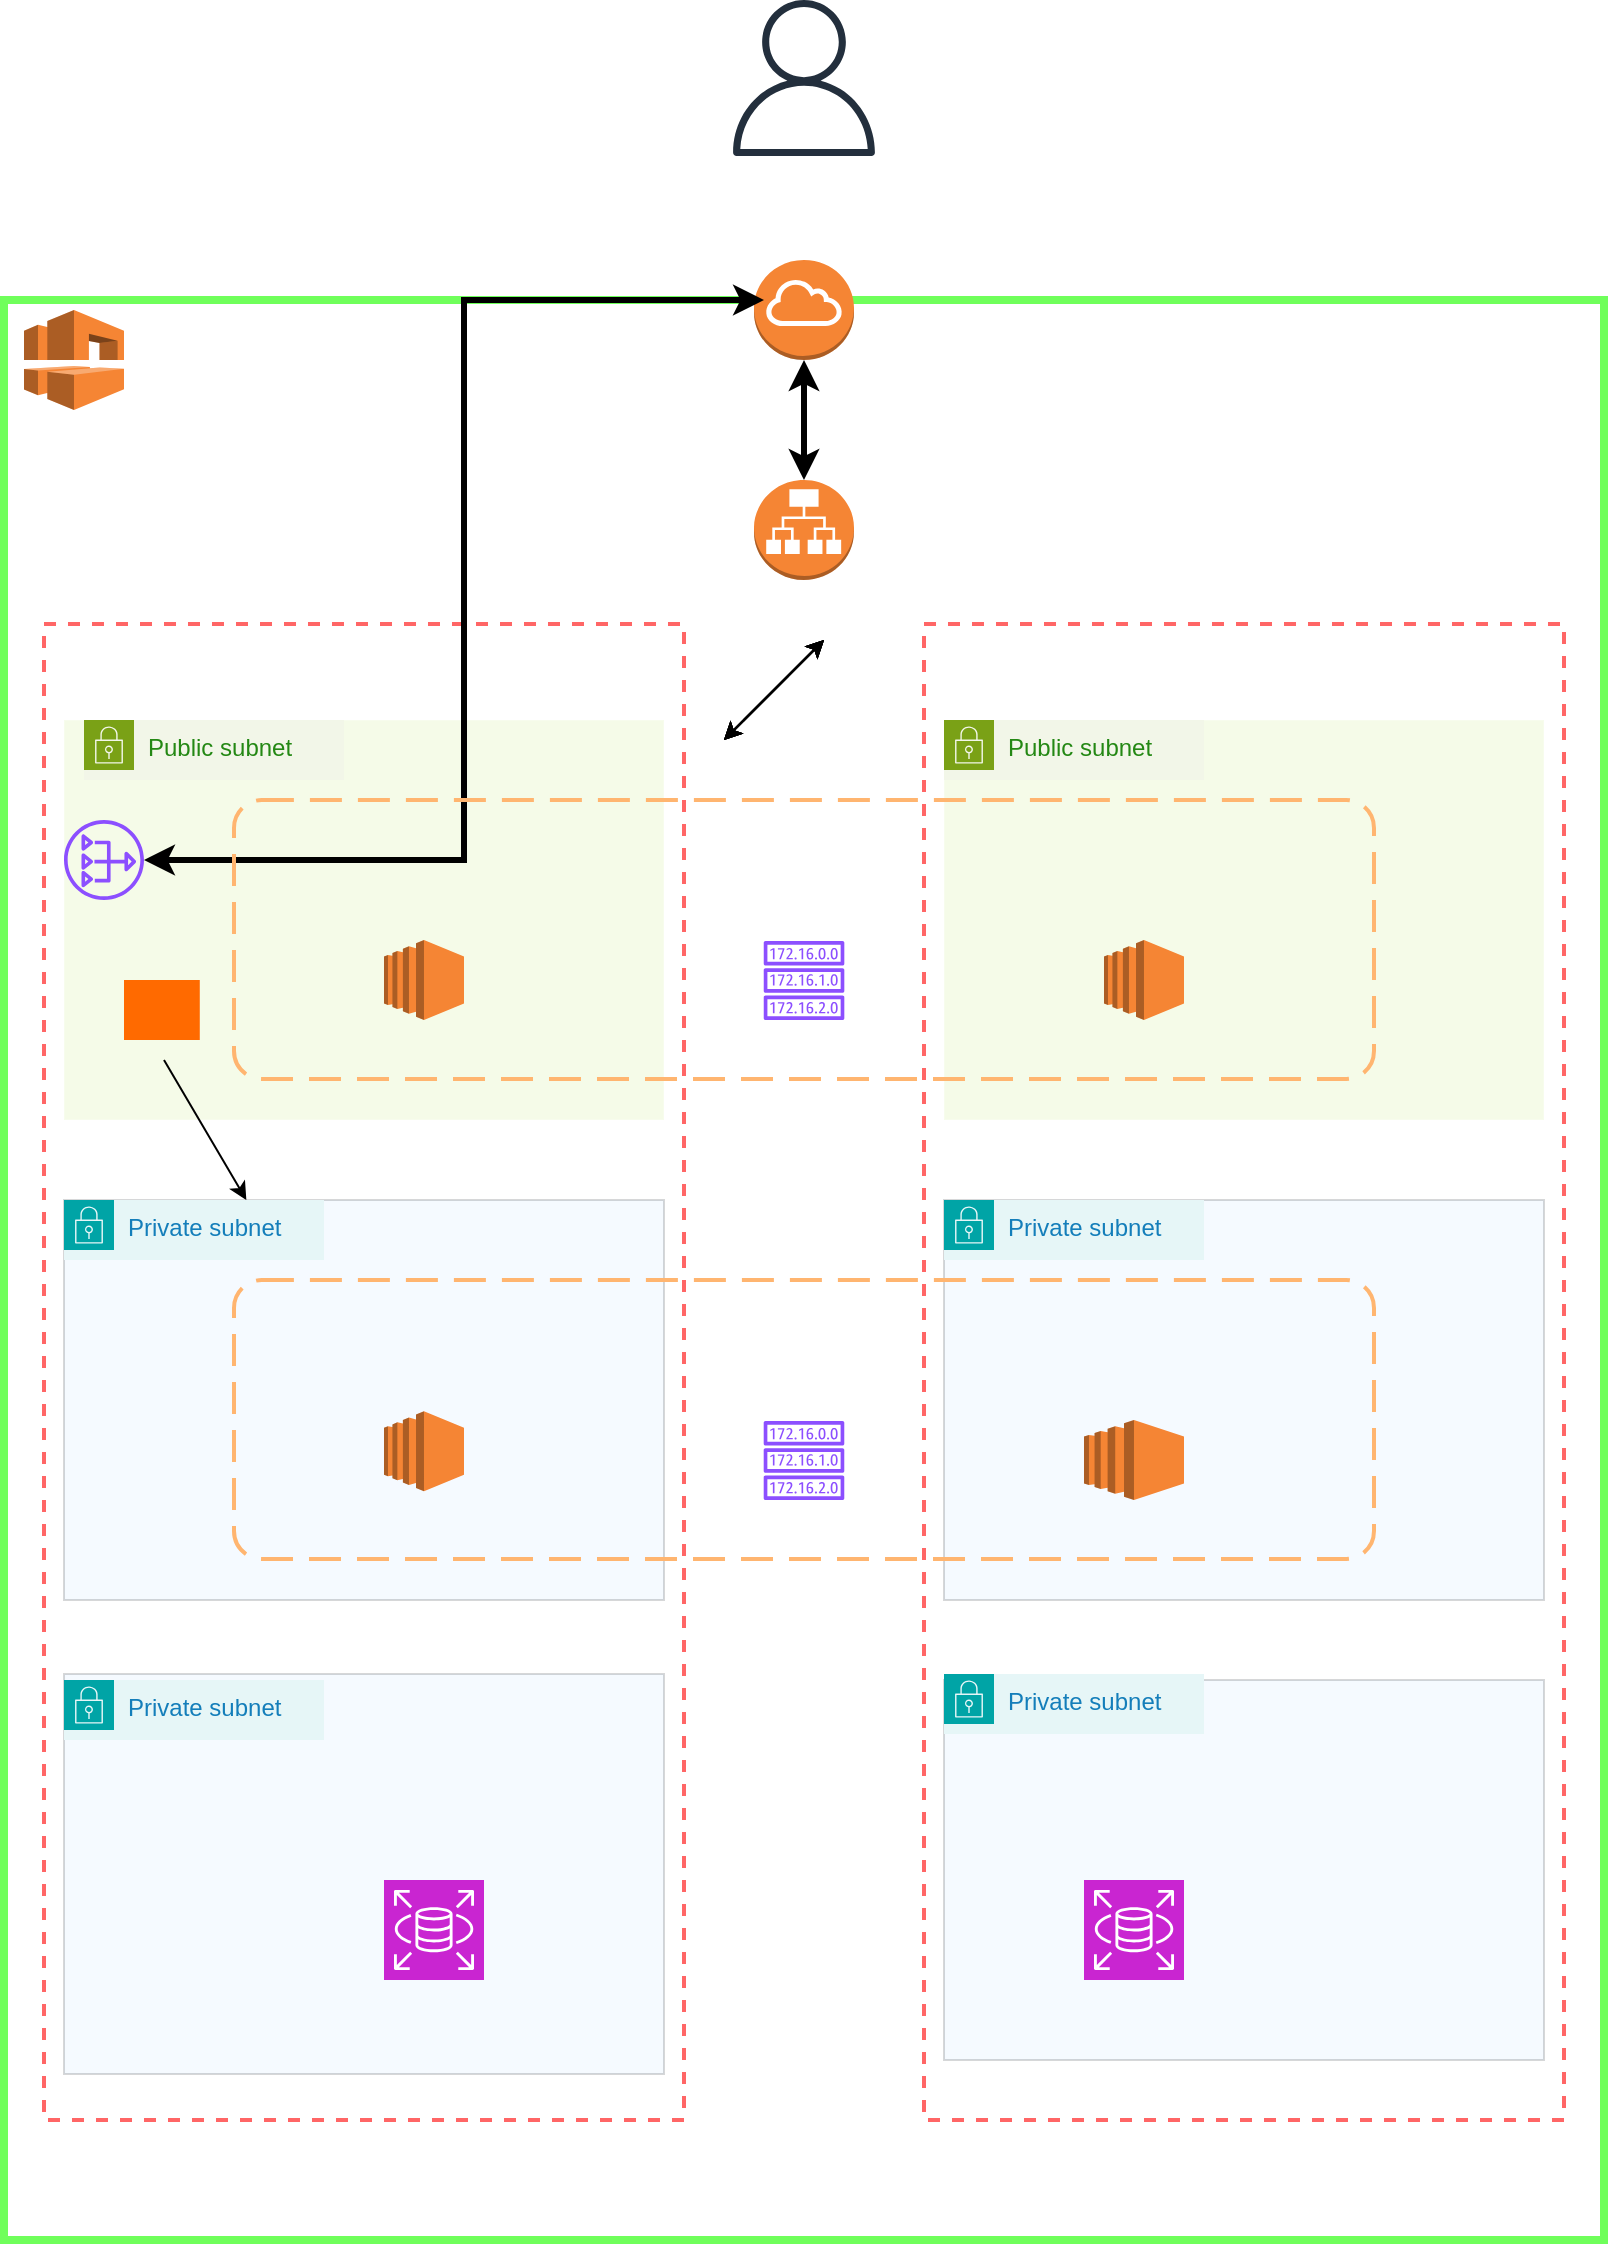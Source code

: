 <mxfile version="26.0.16">
  <diagram name="Page-1" id="8UziDNdSAQJ0iDzosmNS">
    <mxGraphModel dx="1395" dy="1750" grid="1" gridSize="10" guides="1" tooltips="1" connect="1" arrows="1" fold="1" page="1" pageScale="1" pageWidth="850" pageHeight="1100" math="0" shadow="0">
      <root>
        <mxCell id="0" />
        <mxCell id="1" parent="0" />
        <mxCell id="yXBtAPpHWSnMEOyGfv3l-1" value="" style="rounded=0;whiteSpace=wrap;html=1;strokeWidth=4;opacity=80;labelBackgroundColor=none;strokeColor=light-dark(#4bff33, #a8a8ff);movable=1;resizable=1;rotatable=1;deletable=1;editable=1;locked=0;connectable=1;" parent="1" vertex="1">
          <mxGeometry x="40" y="-930" width="800" height="970" as="geometry" />
        </mxCell>
        <mxCell id="yXBtAPpHWSnMEOyGfv3l-4" value="" style="outlineConnect=0;dashed=0;verticalLabelPosition=bottom;verticalAlign=top;align=center;html=1;shape=mxgraph.aws3.vpc;fillColor=#F58534;gradientColor=none;movable=0;resizable=0;rotatable=0;deletable=0;editable=0;locked=1;connectable=0;" parent="1" vertex="1">
          <mxGeometry x="50" y="-925" width="50" height="50" as="geometry" />
        </mxCell>
        <mxCell id="b4bsQwXQGEgThEbb4vEH-2" value="" style="outlineConnect=0;dashed=0;verticalLabelPosition=bottom;verticalAlign=top;align=center;html=1;shape=mxgraph.aws3.internet_gateway;fillColor=#F58534;gradientColor=none;movable=0;resizable=0;rotatable=0;deletable=0;editable=0;locked=1;connectable=0;" vertex="1" parent="1">
          <mxGeometry x="415" y="-950" width="50" height="50" as="geometry" />
        </mxCell>
        <mxCell id="b4bsQwXQGEgThEbb4vEH-3" value="" style="outlineConnect=0;dashed=0;verticalLabelPosition=bottom;verticalAlign=top;align=center;html=1;shape=mxgraph.aws3.application_load_balancer;fillColor=#F58534;gradientColor=none;movable=0;resizable=0;rotatable=0;deletable=0;editable=0;locked=1;connectable=0;" vertex="1" parent="1">
          <mxGeometry x="415" y="-840" width="50" height="50" as="geometry" />
        </mxCell>
        <mxCell id="b4bsQwXQGEgThEbb4vEH-4" value="" style="sketch=0;outlineConnect=0;fontColor=#232F3E;gradientColor=none;fillColor=#232F3D;strokeColor=none;dashed=0;verticalLabelPosition=bottom;verticalAlign=top;align=center;html=1;fontSize=12;fontStyle=0;aspect=fixed;pointerEvents=1;shape=mxgraph.aws4.user;" vertex="1" parent="1">
          <mxGeometry x="401" y="-1080" width="78" height="78" as="geometry" />
        </mxCell>
        <mxCell id="b4bsQwXQGEgThEbb4vEH-6" value="" style="rounded=0;whiteSpace=wrap;html=1;dashed=1;strokeColor=#FF6666;strokeWidth=2;" vertex="1" parent="1">
          <mxGeometry x="60" y="-768" width="320" height="748" as="geometry" />
        </mxCell>
        <mxCell id="b4bsQwXQGEgThEbb4vEH-12" value="" style="rounded=0;whiteSpace=wrap;html=1;dashed=1;strokeColor=#FF6666;strokeWidth=2;" vertex="1" parent="1">
          <mxGeometry x="500" y="-768" width="320" height="748" as="geometry" />
        </mxCell>
        <mxCell id="b4bsQwXQGEgThEbb4vEH-14" value="" style="rounded=0;whiteSpace=wrap;html=1;fillColor=#cdeb8b;strokeColor=#FFFFFF;opacity=20;movable=0;resizable=0;rotatable=0;deletable=0;editable=0;locked=1;connectable=0;" vertex="1" parent="1">
          <mxGeometry x="70" y="-720" width="300" height="200" as="geometry" />
        </mxCell>
        <mxCell id="b4bsQwXQGEgThEbb4vEH-16" value="" style="rounded=0;whiteSpace=wrap;html=1;fillColor=#cdeb8b;strokeColor=#FFFFFF;opacity=20;" vertex="1" parent="1">
          <mxGeometry x="510" y="-720" width="300" height="200" as="geometry" />
        </mxCell>
        <mxCell id="b4bsQwXQGEgThEbb4vEH-17" value="" style="rounded=0;whiteSpace=wrap;html=1;fillColor=#cce5ff;strokeColor=#36393d;opacity=20;" vertex="1" parent="1">
          <mxGeometry x="70" y="-480" width="300" height="200" as="geometry" />
        </mxCell>
        <mxCell id="b4bsQwXQGEgThEbb4vEH-18" value="" style="rounded=0;whiteSpace=wrap;html=1;fillColor=#cce5ff;strokeColor=#36393d;opacity=20;" vertex="1" parent="1">
          <mxGeometry x="70" y="-243" width="300" height="200" as="geometry" />
        </mxCell>
        <mxCell id="b4bsQwXQGEgThEbb4vEH-19" value="" style="rounded=0;whiteSpace=wrap;html=1;fillColor=#cce5ff;strokeColor=#36393d;opacity=20;" vertex="1" parent="1">
          <mxGeometry x="510" y="-480" width="300" height="200" as="geometry" />
        </mxCell>
        <mxCell id="b4bsQwXQGEgThEbb4vEH-20" value="" style="rounded=0;whiteSpace=wrap;html=1;fillColor=#cce5ff;strokeColor=#36393d;opacity=20;" vertex="1" parent="1">
          <mxGeometry x="510" y="-240" width="300" height="190" as="geometry" />
        </mxCell>
        <mxCell id="b4bsQwXQGEgThEbb4vEH-21" value="" style="sketch=0;outlineConnect=0;fontColor=#232F3E;gradientColor=none;fillColor=#8C4FFF;strokeColor=none;dashed=0;verticalLabelPosition=bottom;verticalAlign=top;align=center;html=1;fontSize=12;fontStyle=0;aspect=fixed;pointerEvents=1;shape=mxgraph.aws4.nat_gateway;movable=0;resizable=0;rotatable=0;deletable=0;editable=0;locked=1;connectable=0;" vertex="1" parent="1">
          <mxGeometry x="70" y="-670" width="40" height="40" as="geometry" />
        </mxCell>
        <mxCell id="b4bsQwXQGEgThEbb4vEH-22" value="" style="points=[];aspect=fixed;html=1;align=center;shadow=0;dashed=0;fillColor=#FF6A00;strokeColor=none;shape=mxgraph.alibaba_cloud.bastionhost;" vertex="1" parent="1">
          <mxGeometry x="100" y="-590" width="37.89" height="30" as="geometry" />
        </mxCell>
        <mxCell id="b4bsQwXQGEgThEbb4vEH-23" value="Public subnet" style="points=[[0,0],[0.25,0],[0.5,0],[0.75,0],[1,0],[1,0.25],[1,0.5],[1,0.75],[1,1],[0.75,1],[0.5,1],[0.25,1],[0,1],[0,0.75],[0,0.5],[0,0.25]];outlineConnect=0;gradientColor=none;html=1;whiteSpace=wrap;fontSize=12;fontStyle=0;container=1;pointerEvents=0;collapsible=0;recursiveResize=0;shape=mxgraph.aws4.group;grIcon=mxgraph.aws4.group_security_group;grStroke=0;strokeColor=#7AA116;fillColor=#F2F6E8;verticalAlign=top;align=left;spacingLeft=30;fontColor=#248814;dashed=0;" vertex="1" parent="1">
          <mxGeometry x="80" y="-720" width="130" height="30" as="geometry" />
        </mxCell>
        <mxCell id="b4bsQwXQGEgThEbb4vEH-52" value="" style="endArrow=classic;startArrow=classic;html=1;rounded=0;strokeWidth=3;" edge="1" parent="b4bsQwXQGEgThEbb4vEH-23">
          <mxGeometry width="50" height="50" relative="1" as="geometry">
            <mxPoint x="30" y="70" as="sourcePoint" />
            <mxPoint x="340" y="-210" as="targetPoint" />
            <Array as="points">
              <mxPoint x="190" y="70" />
              <mxPoint x="190" y="-210" />
              <mxPoint x="270" y="-210" />
            </Array>
          </mxGeometry>
        </mxCell>
        <mxCell id="b4bsQwXQGEgThEbb4vEH-24" value="Public subnet" style="points=[[0,0],[0.25,0],[0.5,0],[0.75,0],[1,0],[1,0.25],[1,0.5],[1,0.75],[1,1],[0.75,1],[0.5,1],[0.25,1],[0,1],[0,0.75],[0,0.5],[0,0.25]];outlineConnect=0;gradientColor=none;html=1;whiteSpace=wrap;fontSize=12;fontStyle=0;container=1;pointerEvents=0;collapsible=0;recursiveResize=0;shape=mxgraph.aws4.group;grIcon=mxgraph.aws4.group_security_group;grStroke=0;strokeColor=#7AA116;fillColor=#F2F6E8;verticalAlign=top;align=left;spacingLeft=30;fontColor=#248814;dashed=0;" vertex="1" parent="1">
          <mxGeometry x="510" y="-720" width="130" height="30" as="geometry" />
        </mxCell>
        <mxCell id="b4bsQwXQGEgThEbb4vEH-25" value="Private subnet" style="points=[[0,0],[0.25,0],[0.5,0],[0.75,0],[1,0],[1,0.25],[1,0.5],[1,0.75],[1,1],[0.75,1],[0.5,1],[0.25,1],[0,1],[0,0.75],[0,0.5],[0,0.25]];outlineConnect=0;gradientColor=none;html=1;whiteSpace=wrap;fontSize=12;fontStyle=0;container=1;pointerEvents=0;collapsible=0;recursiveResize=0;shape=mxgraph.aws4.group;grIcon=mxgraph.aws4.group_security_group;grStroke=0;strokeColor=#00A4A6;fillColor=#E6F6F7;verticalAlign=top;align=left;spacingLeft=30;fontColor=#147EBA;dashed=0;" vertex="1" parent="1">
          <mxGeometry x="70" y="-480" width="130" height="30" as="geometry" />
        </mxCell>
        <mxCell id="b4bsQwXQGEgThEbb4vEH-26" value="Private subnet" style="points=[[0,0],[0.25,0],[0.5,0],[0.75,0],[1,0],[1,0.25],[1,0.5],[1,0.75],[1,1],[0.75,1],[0.5,1],[0.25,1],[0,1],[0,0.75],[0,0.5],[0,0.25]];outlineConnect=0;gradientColor=none;html=1;whiteSpace=wrap;fontSize=12;fontStyle=0;container=1;pointerEvents=0;collapsible=0;recursiveResize=0;shape=mxgraph.aws4.group;grIcon=mxgraph.aws4.group_security_group;grStroke=0;strokeColor=#00A4A6;fillColor=#E6F6F7;verticalAlign=top;align=left;spacingLeft=30;fontColor=#147EBA;dashed=0;" vertex="1" parent="1">
          <mxGeometry x="510" y="-243" width="130" height="30" as="geometry" />
        </mxCell>
        <mxCell id="b4bsQwXQGEgThEbb4vEH-27" value="Private subnet" style="points=[[0,0],[0.25,0],[0.5,0],[0.75,0],[1,0],[1,0.25],[1,0.5],[1,0.75],[1,1],[0.75,1],[0.5,1],[0.25,1],[0,1],[0,0.75],[0,0.5],[0,0.25]];outlineConnect=0;gradientColor=none;html=1;whiteSpace=wrap;fontSize=12;fontStyle=0;container=1;pointerEvents=0;collapsible=0;recursiveResize=0;shape=mxgraph.aws4.group;grIcon=mxgraph.aws4.group_security_group;grStroke=0;strokeColor=#00A4A6;fillColor=#E6F6F7;verticalAlign=top;align=left;spacingLeft=30;fontColor=#147EBA;dashed=0;" vertex="1" parent="1">
          <mxGeometry x="510" y="-480" width="130" height="30" as="geometry" />
        </mxCell>
        <mxCell id="b4bsQwXQGEgThEbb4vEH-28" value="Private subnet" style="points=[[0,0],[0.25,0],[0.5,0],[0.75,0],[1,0],[1,0.25],[1,0.5],[1,0.75],[1,1],[0.75,1],[0.5,1],[0.25,1],[0,1],[0,0.75],[0,0.5],[0,0.25]];outlineConnect=0;gradientColor=none;html=1;whiteSpace=wrap;fontSize=12;fontStyle=0;container=1;pointerEvents=0;collapsible=0;recursiveResize=0;shape=mxgraph.aws4.group;grIcon=mxgraph.aws4.group_security_group;grStroke=0;strokeColor=#00A4A6;fillColor=#E6F6F7;verticalAlign=top;align=left;spacingLeft=30;fontColor=#147EBA;dashed=0;" vertex="1" parent="1">
          <mxGeometry x="70" y="-240" width="130" height="30" as="geometry" />
        </mxCell>
        <mxCell id="b4bsQwXQGEgThEbb4vEH-29" value="" style="outlineConnect=0;dashed=0;verticalLabelPosition=bottom;verticalAlign=top;align=center;html=1;shape=mxgraph.aws3.ec2;fillColor=#F58534;gradientColor=none;" vertex="1" parent="1">
          <mxGeometry x="230" y="-610" width="40" height="40" as="geometry" />
        </mxCell>
        <mxCell id="b4bsQwXQGEgThEbb4vEH-31" value="" style="outlineConnect=0;dashed=0;verticalLabelPosition=bottom;verticalAlign=top;align=center;html=1;shape=mxgraph.aws3.ec2;fillColor=#F58534;gradientColor=none;" vertex="1" parent="1">
          <mxGeometry x="580" y="-370" width="50" height="40" as="geometry" />
        </mxCell>
        <mxCell id="b4bsQwXQGEgThEbb4vEH-32" value="" style="outlineConnect=0;dashed=0;verticalLabelPosition=bottom;verticalAlign=top;align=center;html=1;shape=mxgraph.aws3.ec2;fillColor=#F58534;gradientColor=none;" vertex="1" parent="1">
          <mxGeometry x="230" y="-374.37" width="40" height="40" as="geometry" />
        </mxCell>
        <mxCell id="b4bsQwXQGEgThEbb4vEH-33" value="" style="outlineConnect=0;dashed=0;verticalLabelPosition=bottom;verticalAlign=top;align=center;html=1;shape=mxgraph.aws3.ec2;fillColor=#F58534;gradientColor=none;" vertex="1" parent="1">
          <mxGeometry x="590" y="-610" width="40" height="40" as="geometry" />
        </mxCell>
        <mxCell id="b4bsQwXQGEgThEbb4vEH-34" value="" style="sketch=0;points=[[0,0,0],[0.25,0,0],[0.5,0,0],[0.75,0,0],[1,0,0],[0,1,0],[0.25,1,0],[0.5,1,0],[0.75,1,0],[1,1,0],[0,0.25,0],[0,0.5,0],[0,0.75,0],[1,0.25,0],[1,0.5,0],[1,0.75,0]];outlineConnect=0;fontColor=#232F3E;fillColor=#C925D1;strokeColor=#ffffff;dashed=0;verticalLabelPosition=bottom;verticalAlign=top;align=center;html=1;fontSize=12;fontStyle=0;aspect=fixed;shape=mxgraph.aws4.resourceIcon;resIcon=mxgraph.aws4.rds;" vertex="1" parent="1">
          <mxGeometry x="230" y="-140" width="50" height="50" as="geometry" />
        </mxCell>
        <mxCell id="b4bsQwXQGEgThEbb4vEH-35" value="" style="sketch=0;points=[[0,0,0],[0.25,0,0],[0.5,0,0],[0.75,0,0],[1,0,0],[0,1,0],[0.25,1,0],[0.5,1,0],[0.75,1,0],[1,1,0],[0,0.25,0],[0,0.5,0],[0,0.75,0],[1,0.25,0],[1,0.5,0],[1,0.75,0]];outlineConnect=0;fontColor=#232F3E;fillColor=#C925D1;strokeColor=#ffffff;dashed=0;verticalLabelPosition=bottom;verticalAlign=top;align=center;html=1;fontSize=12;fontStyle=0;aspect=fixed;shape=mxgraph.aws4.resourceIcon;resIcon=mxgraph.aws4.rds;" vertex="1" parent="1">
          <mxGeometry x="580" y="-140" width="50" height="50" as="geometry" />
        </mxCell>
        <mxCell id="b4bsQwXQGEgThEbb4vEH-39" value="" style="sketch=0;outlineConnect=0;fontColor=#232F3E;gradientColor=none;fillColor=#8C4FFF;strokeColor=none;dashed=0;verticalLabelPosition=bottom;verticalAlign=top;align=center;html=1;fontSize=12;fontStyle=0;aspect=fixed;pointerEvents=1;shape=mxgraph.aws4.route_table;" vertex="1" parent="1">
          <mxGeometry x="419.75" y="-609.49" width="40.53" height="39.49" as="geometry" />
        </mxCell>
        <mxCell id="b4bsQwXQGEgThEbb4vEH-37" value="" style="rounded=1;arcSize=10;dashed=1;strokeColor=#FFB570;fillColor=none;gradientColor=none;dashPattern=8 4;strokeWidth=2;movable=0;resizable=0;rotatable=0;deletable=0;editable=0;locked=1;connectable=0;" vertex="1" parent="1">
          <mxGeometry x="155" y="-440" width="570" height="139.5" as="geometry" />
        </mxCell>
        <mxCell id="b4bsQwXQGEgThEbb4vEH-43" value="" style="sketch=0;outlineConnect=0;fontColor=#232F3E;gradientColor=none;fillColor=#8C4FFF;strokeColor=none;dashed=0;verticalLabelPosition=bottom;verticalAlign=top;align=center;html=1;fontSize=12;fontStyle=0;aspect=fixed;pointerEvents=1;shape=mxgraph.aws4.route_table;" vertex="1" parent="1">
          <mxGeometry x="419.73" y="-369.49" width="40.53" height="39.49" as="geometry" />
        </mxCell>
        <mxCell id="b4bsQwXQGEgThEbb4vEH-36" value="" style="rounded=1;arcSize=10;dashed=1;strokeColor=#FFB570;fillColor=none;gradientColor=none;dashPattern=8 4;strokeWidth=2;movable=0;resizable=0;rotatable=0;deletable=0;editable=0;locked=1;connectable=0;" vertex="1" parent="1">
          <mxGeometry x="155" y="-680" width="570" height="139.5" as="geometry" />
        </mxCell>
        <mxCell id="b4bsQwXQGEgThEbb4vEH-44" value="" style="endArrow=classic;startArrow=classic;html=1;rounded=0;" edge="1" parent="1">
          <mxGeometry width="50" height="50" relative="1" as="geometry">
            <mxPoint x="400" y="-710" as="sourcePoint" />
            <mxPoint x="450" y="-760" as="targetPoint" />
          </mxGeometry>
        </mxCell>
        <mxCell id="b4bsQwXQGEgThEbb4vEH-48" value="" style="endArrow=classic;startArrow=classic;html=1;rounded=0;" edge="1" parent="1">
          <mxGeometry width="50" height="50" relative="1" as="geometry">
            <mxPoint x="400" y="-710" as="sourcePoint" />
            <mxPoint x="450" y="-760" as="targetPoint" />
          </mxGeometry>
        </mxCell>
        <mxCell id="b4bsQwXQGEgThEbb4vEH-49" value="" style="endArrow=classic;startArrow=classic;html=1;rounded=0;" edge="1" parent="1">
          <mxGeometry width="50" height="50" relative="1" as="geometry">
            <mxPoint x="400" y="-710" as="sourcePoint" />
            <mxPoint x="450" y="-760" as="targetPoint" />
          </mxGeometry>
        </mxCell>
        <mxCell id="b4bsQwXQGEgThEbb4vEH-50" value="" style="endArrow=classic;startArrow=classic;html=1;rounded=0;" edge="1" parent="1">
          <mxGeometry width="50" height="50" relative="1" as="geometry">
            <mxPoint x="400" y="-710" as="sourcePoint" />
            <mxPoint x="450" y="-760" as="targetPoint" />
          </mxGeometry>
        </mxCell>
        <mxCell id="b4bsQwXQGEgThEbb4vEH-51" value="" style="endArrow=classic;startArrow=classic;html=1;rounded=0;" edge="1" parent="1">
          <mxGeometry width="50" height="50" relative="1" as="geometry">
            <mxPoint x="400" y="-710" as="sourcePoint" />
            <mxPoint x="450" y="-760" as="targetPoint" />
          </mxGeometry>
        </mxCell>
        <mxCell id="b4bsQwXQGEgThEbb4vEH-54" value="" style="endArrow=classic;html=1;rounded=0;" edge="1" parent="1" target="b4bsQwXQGEgThEbb4vEH-17">
          <mxGeometry width="50" height="50" relative="1" as="geometry">
            <mxPoint x="120" y="-550" as="sourcePoint" />
            <mxPoint x="170" y="-600" as="targetPoint" />
          </mxGeometry>
        </mxCell>
        <mxCell id="b4bsQwXQGEgThEbb4vEH-56" value="" style="endArrow=classic;startArrow=classic;html=1;rounded=0;strokeWidth=3;" edge="1" parent="1">
          <mxGeometry width="50" height="50" relative="1" as="geometry">
            <mxPoint x="440" y="-840" as="sourcePoint" />
            <mxPoint x="440" y="-900" as="targetPoint" />
          </mxGeometry>
        </mxCell>
      </root>
    </mxGraphModel>
  </diagram>
</mxfile>

